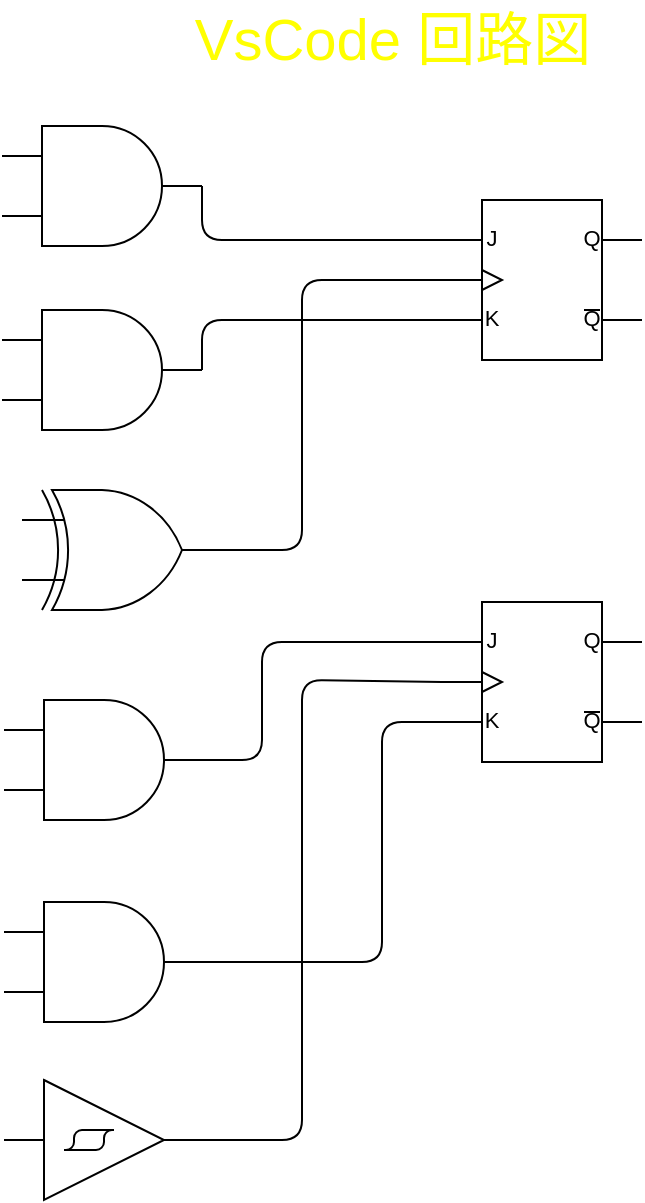 <mxfile version="14.7.2" type="embed" pages="2">
    <diagram id="6hGFLwfOUW9BJ-s0fimq" name="Page-1">
        <mxGraphModel dx="629" dy="746" grid="1" gridSize="10" guides="1" tooltips="1" connect="1" arrows="1" fold="1" page="1" pageScale="1" pageWidth="1169" pageHeight="827" math="0" shadow="0">
            <root>
                <mxCell id="0"/>
                <mxCell id="1" parent="0"/>
                <mxCell id="2" value="" style="verticalLabelPosition=bottom;shadow=0;dashed=0;align=center;html=1;verticalAlign=top;shape=mxgraph.electrical.logic_gates.logic_gate;operation=and;" parent="1" vertex="1">
                    <mxGeometry x="60" y="83" width="100" height="60" as="geometry"/>
                </mxCell>
                <mxCell id="9" value="" style="endArrow=none;html=1;strokeWidth=1;entryX=0;entryY=0.25;entryDx=0;entryDy=0;entryPerimeter=0;exitX=1;exitY=0.5;exitDx=0;exitDy=0;exitPerimeter=0;" parent="1" source="2" target="15" edge="1">
                    <mxGeometry width="100" relative="1" as="geometry">
                        <mxPoint x="150" y="139.5" as="sourcePoint"/>
                        <mxPoint x="250" y="139.5" as="targetPoint"/>
                        <Array as="points">
                            <mxPoint x="160" y="140"/>
                        </Array>
                    </mxGeometry>
                </mxCell>
                <mxCell id="11" value="" style="verticalLabelPosition=bottom;shadow=0;dashed=0;align=center;html=1;verticalAlign=top;shape=mxgraph.electrical.logic_gates.logic_gate;operation=and;" parent="1" vertex="1">
                    <mxGeometry x="60" y="175" width="100" height="60" as="geometry"/>
                </mxCell>
                <mxCell id="12" value="" style="verticalLabelPosition=bottom;shadow=0;dashed=0;align=center;html=1;verticalAlign=top;shape=mxgraph.electrical.logic_gates.logic_gate;operation=and;" parent="1" vertex="1">
                    <mxGeometry x="61" y="370" width="100" height="60" as="geometry"/>
                </mxCell>
                <mxCell id="13" value="" style="verticalLabelPosition=bottom;shadow=0;dashed=0;align=center;html=1;verticalAlign=top;shape=mxgraph.electrical.logic_gates.logic_gate;operation=and;" parent="1" vertex="1">
                    <mxGeometry x="61" y="471" width="100" height="60" as="geometry"/>
                </mxCell>
                <mxCell id="14" value="" style="endArrow=none;html=1;strokeWidth=1;entryX=0;entryY=0.75;entryDx=0;entryDy=0;entryPerimeter=0;exitX=1;exitY=0.5;exitDx=0;exitDy=0;exitPerimeter=0;" parent="1" source="11" target="15" edge="1">
                    <mxGeometry width="100" relative="1" as="geometry">
                        <mxPoint x="160" y="200" as="sourcePoint"/>
                        <mxPoint x="280" y="195" as="targetPoint"/>
                        <Array as="points">
                            <mxPoint x="160" y="180"/>
                        </Array>
                    </mxGeometry>
                </mxCell>
                <mxCell id="15" value="" style="verticalLabelPosition=bottom;shadow=0;dashed=0;align=center;html=1;verticalAlign=top;shape=mxgraph.electrical.logic_gates.jk_flip-flop;" parent="1" vertex="1">
                    <mxGeometry x="280" y="120" width="100" height="80" as="geometry"/>
                </mxCell>
                <mxCell id="16" value="" style="verticalLabelPosition=bottom;shadow=0;dashed=0;align=center;html=1;verticalAlign=top;shape=mxgraph.electrical.logic_gates.logic_gate;operation=xor;" parent="1" vertex="1">
                    <mxGeometry x="70" y="265" width="100" height="60" as="geometry"/>
                </mxCell>
                <mxCell id="17" value="" style="endArrow=none;html=1;strokeWidth=1;entryX=0;entryY=0.5;entryDx=0;entryDy=0;entryPerimeter=0;" parent="1" target="15" edge="1">
                    <mxGeometry width="100" relative="1" as="geometry">
                        <mxPoint x="170" y="295" as="sourcePoint"/>
                        <mxPoint x="210" y="160" as="targetPoint"/>
                        <Array as="points">
                            <mxPoint x="210" y="295"/>
                            <mxPoint x="210" y="160"/>
                        </Array>
                    </mxGeometry>
                </mxCell>
                <mxCell id="19" value="" style="verticalLabelPosition=bottom;shadow=0;dashed=0;align=center;html=1;verticalAlign=top;shape=mxgraph.electrical.logic_gates.schmitt_trigger;" parent="1" vertex="1">
                    <mxGeometry x="61" y="560" width="100" height="60" as="geometry"/>
                </mxCell>
                <mxCell id="20" value="" style="verticalLabelPosition=bottom;shadow=0;dashed=0;align=center;html=1;verticalAlign=top;shape=mxgraph.electrical.logic_gates.jk_flip-flop;" parent="1" vertex="1">
                    <mxGeometry x="280" y="321" width="100" height="80" as="geometry"/>
                </mxCell>
                <mxCell id="21" value="" style="endArrow=none;html=1;strokeWidth=1;exitX=1;exitY=0.5;exitDx=0;exitDy=0;exitPerimeter=0;entryX=0;entryY=0.5;entryDx=0;entryDy=0;entryPerimeter=0;" parent="1" source="19" target="20" edge="1">
                    <mxGeometry width="100" relative="1" as="geometry">
                        <mxPoint x="200" y="580" as="sourcePoint"/>
                        <mxPoint x="280" y="320" as="targetPoint"/>
                        <Array as="points">
                            <mxPoint x="210" y="590"/>
                            <mxPoint x="210" y="455"/>
                            <mxPoint x="210" y="360"/>
                        </Array>
                    </mxGeometry>
                </mxCell>
                <mxCell id="22" value="" style="endArrow=none;html=1;strokeWidth=1;exitX=1;exitY=0.5;exitDx=0;exitDy=0;exitPerimeter=0;entryX=0;entryY=0.25;entryDx=0;entryDy=0;entryPerimeter=0;" parent="1" target="20" edge="1">
                    <mxGeometry width="100" relative="1" as="geometry">
                        <mxPoint x="161" y="400" as="sourcePoint"/>
                        <mxPoint x="280" y="171" as="targetPoint"/>
                        <Array as="points">
                            <mxPoint x="190" y="400"/>
                            <mxPoint x="190" y="341"/>
                            <mxPoint x="210" y="341"/>
                        </Array>
                    </mxGeometry>
                </mxCell>
                <mxCell id="23" value="" style="endArrow=none;html=1;strokeWidth=1;exitX=1;exitY=0.5;exitDx=0;exitDy=0;exitPerimeter=0;entryX=0;entryY=0.75;entryDx=0;entryDy=0;entryPerimeter=0;" parent="1" target="20" edge="1">
                    <mxGeometry width="100" relative="1" as="geometry">
                        <mxPoint x="161" y="501" as="sourcePoint"/>
                        <mxPoint x="280" y="442" as="targetPoint"/>
                        <Array as="points">
                            <mxPoint x="190" y="501"/>
                            <mxPoint x="250" y="501"/>
                            <mxPoint x="250" y="381"/>
                        </Array>
                    </mxGeometry>
                </mxCell>
                <mxCell id="24" value="VsCode 回路図" style="text;html=1;resizable=0;autosize=1;align=center;verticalAlign=middle;points=[];fillColor=none;strokeColor=none;rounded=0;fontSize=29;fontColor=#FFFF00;" parent="1" vertex="1">
                    <mxGeometry x="150" y="20" width="210" height="40" as="geometry"/>
                </mxCell>
            </root>
        </mxGraphModel>
    </diagram>
    <diagram id="d25qDGRZQJla4yiCxkIm" name="ページ2">
        <mxGraphModel dx="629" dy="746" grid="1" gridSize="10" guides="1" tooltips="1" connect="1" arrows="1" fold="1" page="1" pageScale="1" pageWidth="827" pageHeight="1169" math="0" shadow="0">
            <root>
                <mxCell id="Q98SNXICMA_NRlRAJJds-0"/>
                <mxCell id="Q98SNXICMA_NRlRAJJds-1" parent="Q98SNXICMA_NRlRAJJds-0"/>
                <mxCell id="Q98SNXICMA_NRlRAJJds-15" value="" style="group" parent="Q98SNXICMA_NRlRAJJds-1" vertex="1" connectable="0">
                    <mxGeometry x="1160" width="180" height="110" as="geometry"/>
                </mxCell>
                <mxCell id="Q98SNXICMA_NRlRAJJds-16" value="" style="verticalLabelPosition=bottom;html=1;verticalAlign=top;align=center;shape=mxgraph.floorplan.chair;shadow=0;" parent="Q98SNXICMA_NRlRAJJds-15" vertex="1">
                    <mxGeometry x="240" width="40" height="52" as="geometry"/>
                </mxCell>
                <mxCell id="Q98SNXICMA_NRlRAJJds-17" value="" style="shape=rect;shadow=0;" parent="Q98SNXICMA_NRlRAJJds-15" vertex="1">
                    <mxGeometry x="340" width="180" height="90" as="geometry"/>
                </mxCell>
                <mxCell id="Q98SNXICMA_NRlRAJJds-18" value="" style="group" parent="Q98SNXICMA_NRlRAJJds-1" vertex="1" connectable="0">
                    <mxGeometry x="1740" width="180" height="110" as="geometry"/>
                </mxCell>
                <mxCell id="Q98SNXICMA_NRlRAJJds-19" value="" style="verticalLabelPosition=bottom;html=1;verticalAlign=top;align=center;shape=mxgraph.floorplan.chair;shadow=0;" parent="Q98SNXICMA_NRlRAJJds-18" vertex="1">
                    <mxGeometry x="240" width="40" height="52" as="geometry"/>
                </mxCell>
                <mxCell id="Q98SNXICMA_NRlRAJJds-20" value="" style="shape=rect;shadow=0;" parent="Q98SNXICMA_NRlRAJJds-18" vertex="1">
                    <mxGeometry x="340" width="180" height="90" as="geometry"/>
                </mxCell>
                <mxCell id="Q98SNXICMA_NRlRAJJds-21" value="" style="group" parent="Q98SNXICMA_NRlRAJJds-1" vertex="1" connectable="0">
                    <mxGeometry x="2320" width="180" height="110" as="geometry"/>
                </mxCell>
                <mxCell id="Q98SNXICMA_NRlRAJJds-22" value="" style="verticalLabelPosition=bottom;html=1;verticalAlign=top;align=center;shape=mxgraph.floorplan.chair;shadow=0;" parent="Q98SNXICMA_NRlRAJJds-21" vertex="1">
                    <mxGeometry x="240" width="40" height="52" as="geometry"/>
                </mxCell>
                <mxCell id="Q98SNXICMA_NRlRAJJds-23" value="" style="shape=rect;shadow=0;" parent="Q98SNXICMA_NRlRAJJds-21" vertex="1">
                    <mxGeometry x="340" width="180" height="90" as="geometry"/>
                </mxCell>
                <mxCell id="Q98SNXICMA_NRlRAJJds-24" value="" style="group" parent="Q98SNXICMA_NRlRAJJds-1" vertex="1" connectable="0">
                    <mxGeometry x="2900" width="180" height="110" as="geometry"/>
                </mxCell>
                <mxCell id="Q98SNXICMA_NRlRAJJds-25" value="" style="verticalLabelPosition=bottom;html=1;verticalAlign=top;align=center;shape=mxgraph.floorplan.chair;shadow=0;" parent="Q98SNXICMA_NRlRAJJds-24" vertex="1">
                    <mxGeometry x="240" width="40" height="52" as="geometry"/>
                </mxCell>
                <mxCell id="Q98SNXICMA_NRlRAJJds-26" value="" style="shape=rect;shadow=0;" parent="Q98SNXICMA_NRlRAJJds-24" vertex="1">
                    <mxGeometry x="340" width="180" height="90" as="geometry"/>
                </mxCell>
                <mxCell id="Q98SNXICMA_NRlRAJJds-27" value="" style="group" parent="Q98SNXICMA_NRlRAJJds-1" vertex="1" connectable="0">
                    <mxGeometry x="3480" width="180" height="110" as="geometry"/>
                </mxCell>
                <mxCell id="Q98SNXICMA_NRlRAJJds-28" value="" style="verticalLabelPosition=bottom;html=1;verticalAlign=top;align=center;shape=mxgraph.floorplan.chair;shadow=0;" parent="Q98SNXICMA_NRlRAJJds-27" vertex="1">
                    <mxGeometry x="240" width="40" height="52" as="geometry"/>
                </mxCell>
                <mxCell id="Q98SNXICMA_NRlRAJJds-29" value="" style="shape=rect;shadow=0;" parent="Q98SNXICMA_NRlRAJJds-27" vertex="1">
                    <mxGeometry x="340" width="180" height="90" as="geometry"/>
                </mxCell>
                <mxCell id="Q98SNXICMA_NRlRAJJds-30" value="" style="group" parent="Q98SNXICMA_NRlRAJJds-1" vertex="1" connectable="0">
                    <mxGeometry x="4060" width="180" height="110" as="geometry"/>
                </mxCell>
                <mxCell id="Q98SNXICMA_NRlRAJJds-31" value="" style="verticalLabelPosition=bottom;html=1;verticalAlign=top;align=center;shape=mxgraph.floorplan.chair;shadow=0;" parent="Q98SNXICMA_NRlRAJJds-30" vertex="1">
                    <mxGeometry x="240" width="40" height="52" as="geometry"/>
                </mxCell>
                <mxCell id="Q98SNXICMA_NRlRAJJds-32" value="" style="shape=rect;shadow=0;" parent="Q98SNXICMA_NRlRAJJds-30" vertex="1">
                    <mxGeometry x="340" width="180" height="90" as="geometry"/>
                </mxCell>
                <mxCell id="Q98SNXICMA_NRlRAJJds-33" value="" style="group" parent="Q98SNXICMA_NRlRAJJds-1" vertex="1" connectable="0">
                    <mxGeometry x="4640" width="180" height="110" as="geometry"/>
                </mxCell>
                <mxCell id="Q98SNXICMA_NRlRAJJds-34" value="" style="verticalLabelPosition=bottom;html=1;verticalAlign=top;align=center;shape=mxgraph.floorplan.chair;shadow=0;" parent="Q98SNXICMA_NRlRAJJds-33" vertex="1">
                    <mxGeometry x="240" width="40" height="52" as="geometry"/>
                </mxCell>
                <mxCell id="Q98SNXICMA_NRlRAJJds-35" value="" style="shape=rect;shadow=0;" parent="Q98SNXICMA_NRlRAJJds-33" vertex="1">
                    <mxGeometry x="340" width="180" height="90" as="geometry"/>
                </mxCell>
                <mxCell id="Q98SNXICMA_NRlRAJJds-36" value="" style="group" parent="Q98SNXICMA_NRlRAJJds-1" vertex="1" connectable="0">
                    <mxGeometry x="5220" width="180" height="110" as="geometry"/>
                </mxCell>
                <mxCell id="Q98SNXICMA_NRlRAJJds-37" value="" style="verticalLabelPosition=bottom;html=1;verticalAlign=top;align=center;shape=mxgraph.floorplan.chair;shadow=0;" parent="Q98SNXICMA_NRlRAJJds-36" vertex="1">
                    <mxGeometry x="240" width="40" height="52" as="geometry"/>
                </mxCell>
                <mxCell id="Q98SNXICMA_NRlRAJJds-38" value="" style="shape=rect;shadow=0;" parent="Q98SNXICMA_NRlRAJJds-36" vertex="1">
                    <mxGeometry x="340" width="180" height="90" as="geometry"/>
                </mxCell>
                <mxCell id="VqQABvwBQ7i73-OwCjVG-1" value="" style="shape=partialRectangle;whiteSpace=wrap;html=1;bottom=1;right=1;left=1;top=0;fillColor=none;routingCenterX=-0.5;" parent="Q98SNXICMA_NRlRAJJds-1" vertex="1">
                    <mxGeometry x="380" y="220" width="260" height="60" as="geometry"/>
                </mxCell>
                <mxCell id="VqQABvwBQ7i73-OwCjVG-2" value="" style="shape=partialRectangle;whiteSpace=wrap;html=1;bottom=1;right=1;left=1;top=0;fillColor=none;routingCenterX=-0.5;rotation=-180;" parent="Q98SNXICMA_NRlRAJJds-1" vertex="1">
                    <mxGeometry x="40" y="120" width="600" height="100" as="geometry"/>
                </mxCell>
                <mxCell id="VqQABvwBQ7i73-OwCjVG-3" value="" style="line;strokeWidth=1;html=1;" parent="Q98SNXICMA_NRlRAJJds-1" vertex="1">
                    <mxGeometry x="40" y="213" width="340" height="10" as="geometry"/>
                </mxCell>
                <mxCell id="VqQABvwBQ7i73-OwCjVG-4" value="P4" style="text;html=1;strokeColor=none;fillColor=none;align=center;verticalAlign=middle;whiteSpace=wrap;rounded=0;" parent="Q98SNXICMA_NRlRAJJds-1" vertex="1">
                    <mxGeometry x="650" y="250" width="40" height="20" as="geometry"/>
                </mxCell>
                <mxCell id="VqQABvwBQ7i73-OwCjVG-5" value="P3" style="text;html=1;strokeColor=none;fillColor=none;align=center;verticalAlign=middle;whiteSpace=wrap;rounded=0;" parent="Q98SNXICMA_NRlRAJJds-1" vertex="1">
                    <mxGeometry x="650" y="130" width="40" height="20" as="geometry"/>
                </mxCell>
                <mxCell id="VqQABvwBQ7i73-OwCjVG-6" value="P2" style="text;html=1;strokeColor=none;fillColor=none;align=center;verticalAlign=middle;whiteSpace=wrap;rounded=0;" parent="Q98SNXICMA_NRlRAJJds-1" vertex="1">
                    <mxGeometry x="590" y="90" width="40" height="20" as="geometry"/>
                </mxCell>
                <mxCell id="VqQABvwBQ7i73-OwCjVG-7" value="P1" style="text;html=1;strokeColor=none;fillColor=none;align=center;verticalAlign=middle;whiteSpace=wrap;rounded=0;" parent="Q98SNXICMA_NRlRAJJds-1" vertex="1">
                    <mxGeometry x="40" y="90" width="40" height="20" as="geometry"/>
                </mxCell>
                <mxCell id="VqQABvwBQ7i73-OwCjVG-8" value="P8" style="text;html=1;strokeColor=none;fillColor=none;align=center;verticalAlign=middle;whiteSpace=wrap;rounded=0;" parent="Q98SNXICMA_NRlRAJJds-1" vertex="1">
                    <mxGeometry x="380" y="193" width="40" height="20" as="geometry"/>
                </mxCell>
                <mxCell id="VqQABvwBQ7i73-OwCjVG-9" value="P7" style="text;html=1;strokeColor=none;fillColor=none;align=center;verticalAlign=middle;whiteSpace=wrap;rounded=0;" parent="Q98SNXICMA_NRlRAJJds-1" vertex="1">
                    <mxGeometry x="330" y="270" width="40" height="20" as="geometry"/>
                </mxCell>
                <mxCell id="VqQABvwBQ7i73-OwCjVG-10" value="P5" style="text;html=1;strokeColor=none;fillColor=none;align=center;verticalAlign=middle;whiteSpace=wrap;rounded=0;" parent="Q98SNXICMA_NRlRAJJds-1" vertex="1">
                    <mxGeometry x="620" y="290" width="40" height="20" as="geometry"/>
                </mxCell>
                <mxCell id="VqQABvwBQ7i73-OwCjVG-12" value="P9" style="text;html=1;strokeColor=none;fillColor=none;align=center;verticalAlign=middle;whiteSpace=wrap;rounded=0;" parent="Q98SNXICMA_NRlRAJJds-1" vertex="1">
                    <mxGeometry x="20" y="223" width="40" height="20" as="geometry"/>
                </mxCell>
                <mxCell id="VqQABvwBQ7i73-OwCjVG-15" value="P6" style="text;html=1;strokeColor=none;fillColor=none;align=center;verticalAlign=middle;whiteSpace=wrap;rounded=0;" parent="Q98SNXICMA_NRlRAJJds-1" vertex="1">
                    <mxGeometry x="394" y="290" width="40" height="20" as="geometry"/>
                </mxCell>
                <mxCell id="VqQABvwBQ7i73-OwCjVG-16" value="P10" style="text;html=1;strokeColor=none;fillColor=none;align=center;verticalAlign=middle;whiteSpace=wrap;rounded=0;" parent="Q98SNXICMA_NRlRAJJds-1" vertex="1">
                    <mxGeometry y="193" width="40" height="20" as="geometry"/>
                </mxCell>
            </root>
        </mxGraphModel>
    </diagram>
</mxfile>
